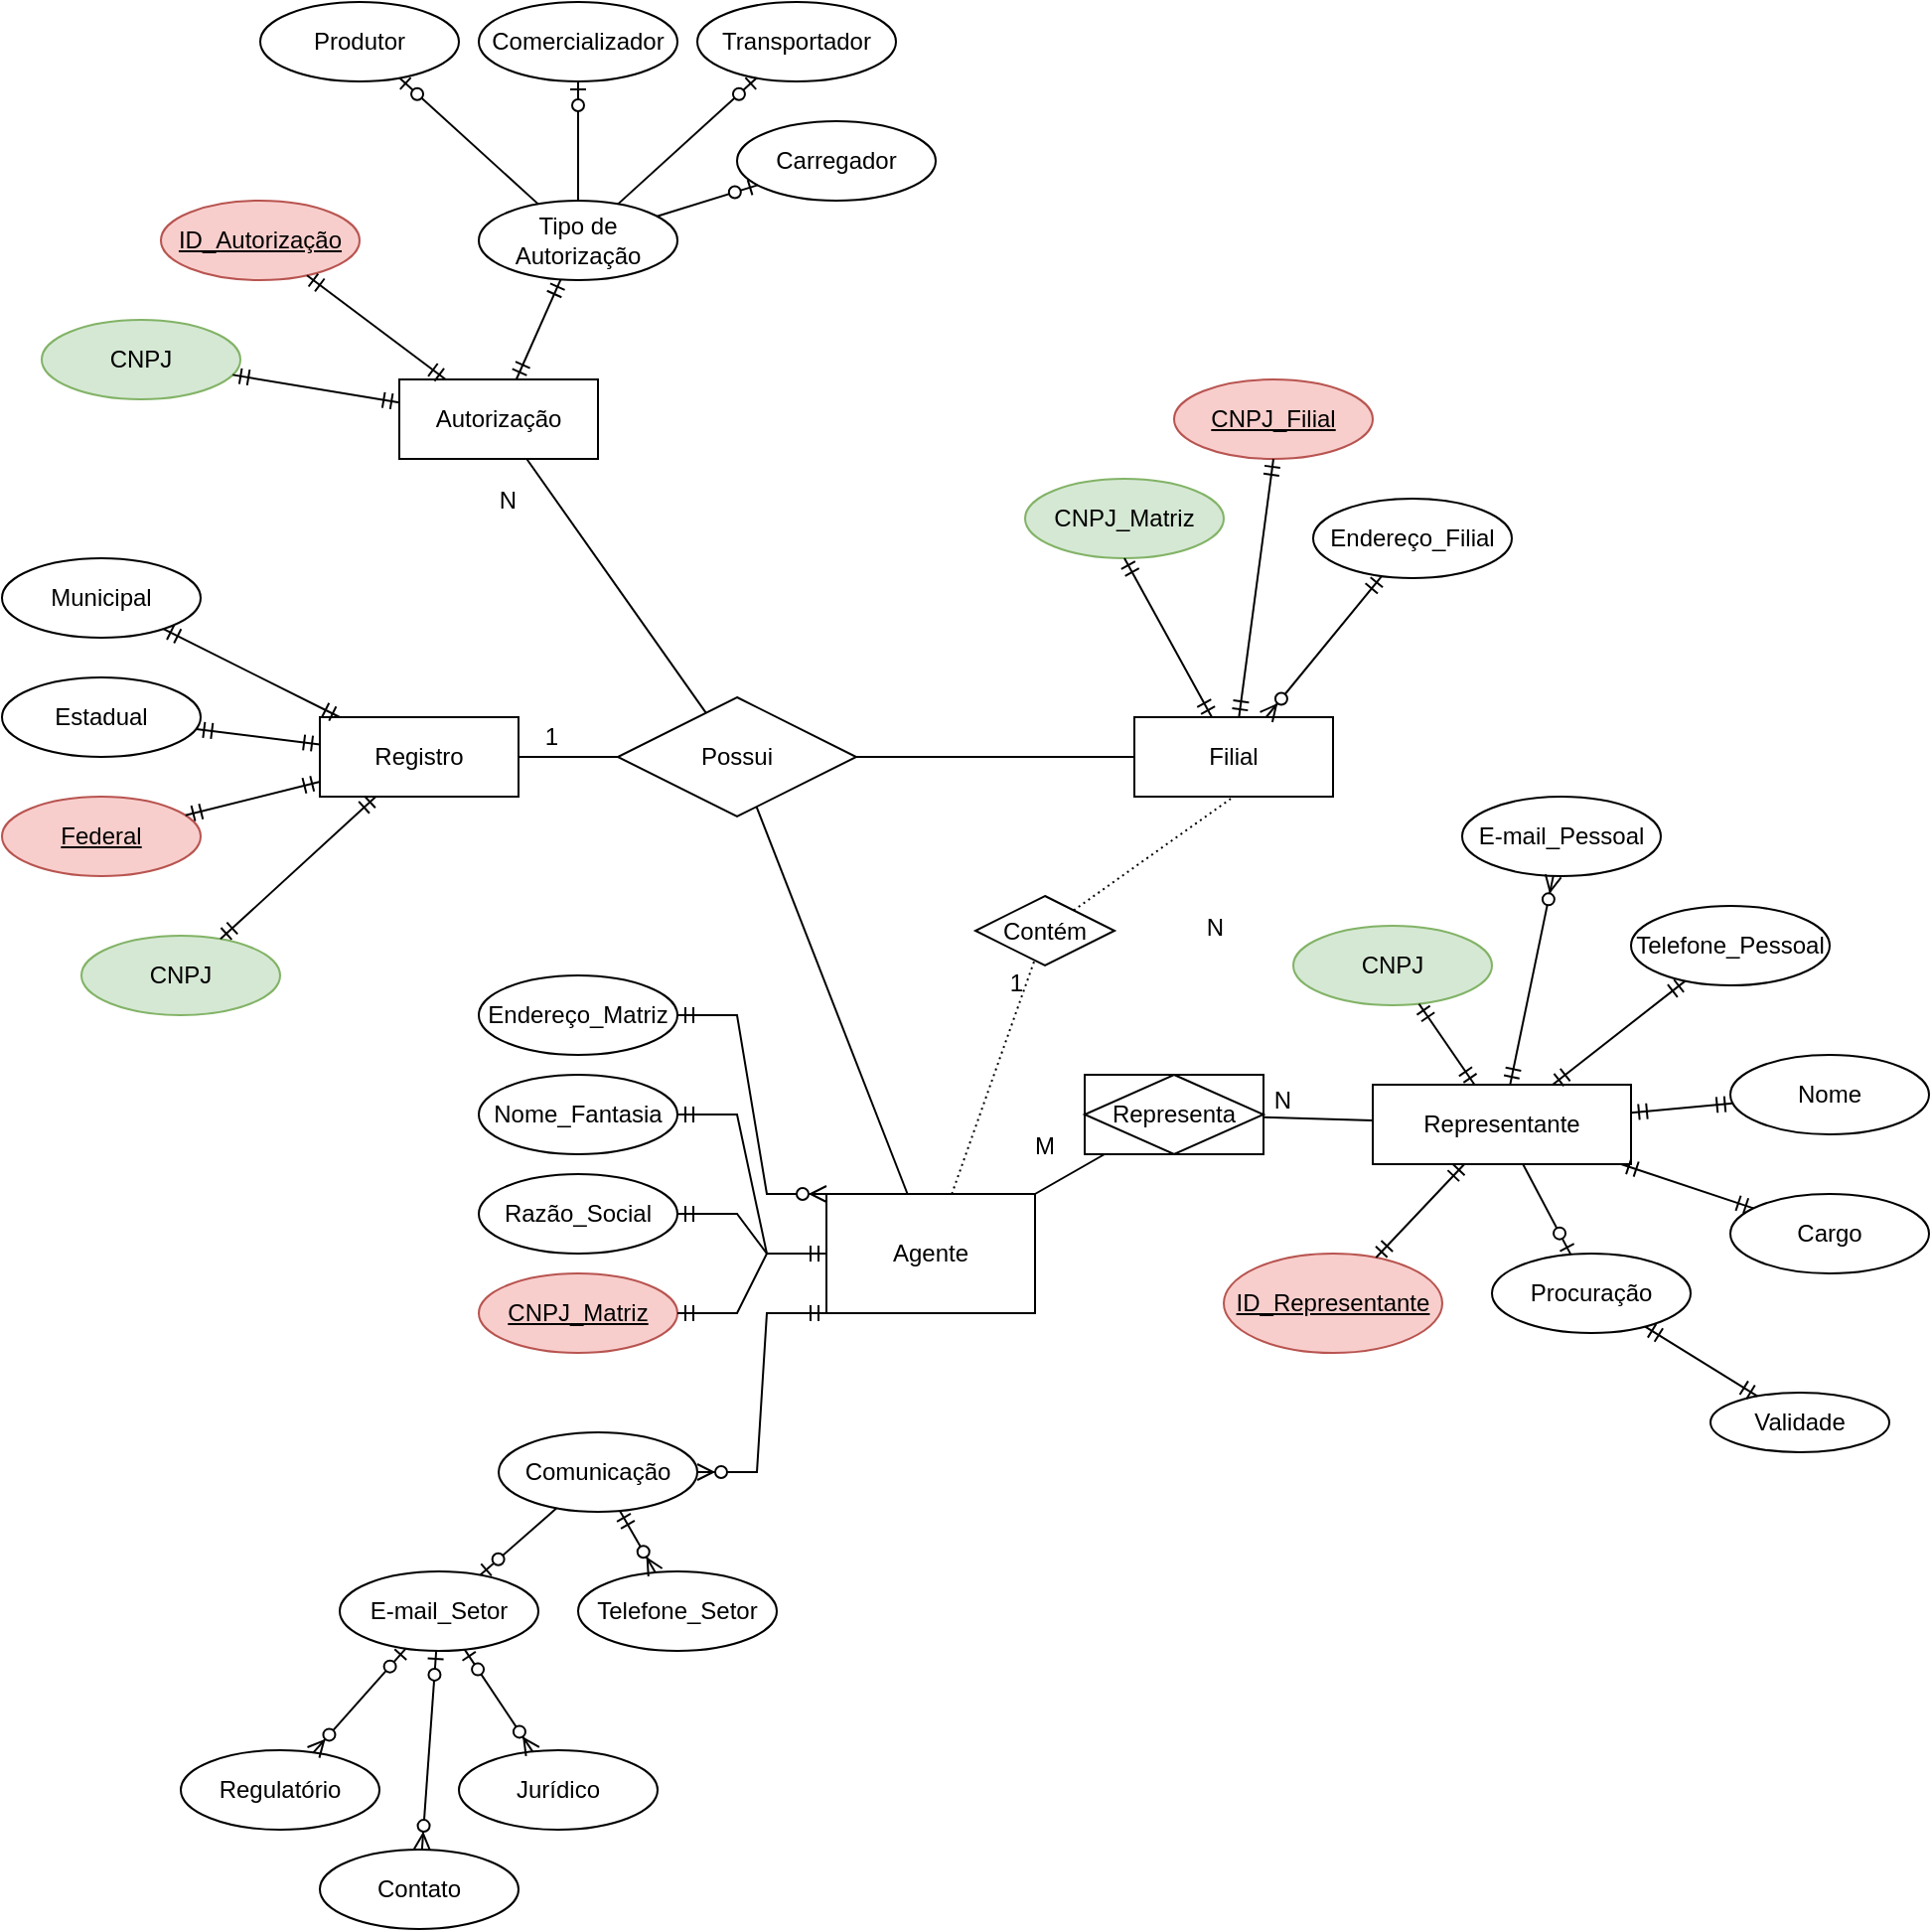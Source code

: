 <mxfile version="17.4.1" type="github">
  <diagram id="ur7IZuqoX-rUSIcCa9Om" name="Page-1">
    <mxGraphModel dx="1249" dy="669" grid="1" gridSize="10" guides="1" tooltips="1" connect="1" arrows="1" fold="1" page="1" pageScale="1" pageWidth="1169" pageHeight="1654" math="0" shadow="0">
      <root>
        <mxCell id="0" />
        <mxCell id="1" parent="0" />
        <mxCell id="HAqWKhdZ4ZWkqPBJDIEz-1" value="Telefone_Setor" style="ellipse;whiteSpace=wrap;html=1;align=center;" parent="1" vertex="1">
          <mxGeometry x="330" y="810" width="100" height="40" as="geometry" />
        </mxCell>
        <mxCell id="HAqWKhdZ4ZWkqPBJDIEz-2" value="E-mail_Setor" style="ellipse;whiteSpace=wrap;html=1;align=center;" parent="1" vertex="1">
          <mxGeometry x="210" y="810" width="100" height="40" as="geometry" />
        </mxCell>
        <mxCell id="HAqWKhdZ4ZWkqPBJDIEz-3" value="Nome_Fantasia" style="ellipse;whiteSpace=wrap;html=1;align=center;" parent="1" vertex="1">
          <mxGeometry x="280" y="560" width="100" height="40" as="geometry" />
        </mxCell>
        <mxCell id="HAqWKhdZ4ZWkqPBJDIEz-4" value="Razão_Social" style="ellipse;whiteSpace=wrap;html=1;align=center;" parent="1" vertex="1">
          <mxGeometry x="280" y="610" width="100" height="40" as="geometry" />
        </mxCell>
        <mxCell id="HAqWKhdZ4ZWkqPBJDIEz-5" value="Endereço_Matriz" style="ellipse;whiteSpace=wrap;html=1;align=center;" parent="1" vertex="1">
          <mxGeometry x="280" y="510" width="100" height="40" as="geometry" />
        </mxCell>
        <mxCell id="HAqWKhdZ4ZWkqPBJDIEz-6" value="Comunicação" style="ellipse;whiteSpace=wrap;html=1;align=center;" parent="1" vertex="1">
          <mxGeometry x="290" y="740" width="100" height="40" as="geometry" />
        </mxCell>
        <mxCell id="HAqWKhdZ4ZWkqPBJDIEz-7" value="CNPJ_Matriz" style="ellipse;whiteSpace=wrap;html=1;align=center;fontStyle=4;fillColor=#f8cecc;strokeColor=#b85450;" parent="1" vertex="1">
          <mxGeometry x="280" y="660" width="100" height="40" as="geometry" />
        </mxCell>
        <mxCell id="HAqWKhdZ4ZWkqPBJDIEz-8" value="Agente" style="whiteSpace=wrap;html=1;align=center;" parent="1" vertex="1">
          <mxGeometry x="455" y="620" width="105" height="60" as="geometry" />
        </mxCell>
        <mxCell id="HAqWKhdZ4ZWkqPBJDIEz-9" value="" style="edgeStyle=entityRelationEdgeStyle;fontSize=12;html=1;endArrow=ERzeroToMany;startArrow=ERmandOne;rounded=0;exitX=0;exitY=1;exitDx=0;exitDy=0;" parent="1" source="HAqWKhdZ4ZWkqPBJDIEz-8" target="HAqWKhdZ4ZWkqPBJDIEz-6" edge="1">
          <mxGeometry width="100" height="100" relative="1" as="geometry">
            <mxPoint x="580" y="640" as="sourcePoint" />
            <mxPoint x="680" y="540" as="targetPoint" />
          </mxGeometry>
        </mxCell>
        <mxCell id="HAqWKhdZ4ZWkqPBJDIEz-11" value="" style="edgeStyle=entityRelationEdgeStyle;fontSize=12;html=1;endArrow=ERmandOne;startArrow=ERmandOne;rounded=0;entryX=0;entryY=0.5;entryDx=0;entryDy=0;" parent="1" source="HAqWKhdZ4ZWkqPBJDIEz-7" target="HAqWKhdZ4ZWkqPBJDIEz-8" edge="1">
          <mxGeometry width="100" height="100" relative="1" as="geometry">
            <mxPoint x="580" y="740" as="sourcePoint" />
            <mxPoint x="680" y="640" as="targetPoint" />
          </mxGeometry>
        </mxCell>
        <mxCell id="HAqWKhdZ4ZWkqPBJDIEz-12" value="" style="edgeStyle=entityRelationEdgeStyle;fontSize=12;html=1;endArrow=ERmandOne;startArrow=ERmandOne;rounded=0;" parent="1" source="HAqWKhdZ4ZWkqPBJDIEz-4" target="HAqWKhdZ4ZWkqPBJDIEz-8" edge="1">
          <mxGeometry width="100" height="100" relative="1" as="geometry">
            <mxPoint x="580" y="740" as="sourcePoint" />
            <mxPoint x="680" y="640" as="targetPoint" />
          </mxGeometry>
        </mxCell>
        <mxCell id="HAqWKhdZ4ZWkqPBJDIEz-13" value="" style="edgeStyle=entityRelationEdgeStyle;fontSize=12;html=1;endArrow=ERmandOne;startArrow=ERmandOne;rounded=0;entryX=0;entryY=0.5;entryDx=0;entryDy=0;" parent="1" source="HAqWKhdZ4ZWkqPBJDIEz-3" target="HAqWKhdZ4ZWkqPBJDIEz-8" edge="1">
          <mxGeometry width="100" height="100" relative="1" as="geometry">
            <mxPoint x="580" y="740" as="sourcePoint" />
            <mxPoint x="680" y="640" as="targetPoint" />
          </mxGeometry>
        </mxCell>
        <mxCell id="HAqWKhdZ4ZWkqPBJDIEz-15" value="" style="edgeStyle=entityRelationEdgeStyle;fontSize=12;html=1;endArrow=ERzeroToMany;startArrow=ERmandOne;rounded=0;entryX=0;entryY=0;entryDx=0;entryDy=0;" parent="1" source="HAqWKhdZ4ZWkqPBJDIEz-5" target="HAqWKhdZ4ZWkqPBJDIEz-8" edge="1">
          <mxGeometry width="100" height="100" relative="1" as="geometry">
            <mxPoint x="580" y="740" as="sourcePoint" />
            <mxPoint x="680" y="640" as="targetPoint" />
          </mxGeometry>
        </mxCell>
        <mxCell id="HAqWKhdZ4ZWkqPBJDIEz-17" value="" style="fontSize=12;html=1;endArrow=ERzeroToMany;startArrow=ERmandOne;rounded=0;" parent="1" source="HAqWKhdZ4ZWkqPBJDIEz-6" target="HAqWKhdZ4ZWkqPBJDIEz-1" edge="1">
          <mxGeometry width="100" height="100" relative="1" as="geometry">
            <mxPoint x="326.519" y="759.259" as="sourcePoint" />
            <mxPoint x="283.481" y="820.741" as="targetPoint" />
            <Array as="points" />
          </mxGeometry>
        </mxCell>
        <mxCell id="HAqWKhdZ4ZWkqPBJDIEz-18" value="Regulatório" style="ellipse;whiteSpace=wrap;html=1;align=center;" parent="1" vertex="1">
          <mxGeometry x="130" y="900" width="100" height="40" as="geometry" />
        </mxCell>
        <mxCell id="HAqWKhdZ4ZWkqPBJDIEz-19" value="Contato" style="ellipse;whiteSpace=wrap;html=1;align=center;" parent="1" vertex="1">
          <mxGeometry x="200" y="950" width="100" height="40" as="geometry" />
        </mxCell>
        <mxCell id="HAqWKhdZ4ZWkqPBJDIEz-20" value="Jurídico" style="ellipse;whiteSpace=wrap;html=1;align=center;" parent="1" vertex="1">
          <mxGeometry x="270" y="900" width="100" height="40" as="geometry" />
        </mxCell>
        <mxCell id="HAqWKhdZ4ZWkqPBJDIEz-21" value="" style="fontSize=12;html=1;endArrow=ERzeroToMany;startArrow=ERzeroToOne;rounded=0;" parent="1" source="HAqWKhdZ4ZWkqPBJDIEz-2" target="HAqWKhdZ4ZWkqPBJDIEz-18" edge="1">
          <mxGeometry width="100" height="100" relative="1" as="geometry">
            <mxPoint x="60" y="1090" as="sourcePoint" />
            <mxPoint x="160" y="990" as="targetPoint" />
          </mxGeometry>
        </mxCell>
        <mxCell id="HAqWKhdZ4ZWkqPBJDIEz-23" value="" style="fontSize=12;html=1;endArrow=ERzeroToOne;endFill=1;rounded=0;" parent="1" source="HAqWKhdZ4ZWkqPBJDIEz-6" target="HAqWKhdZ4ZWkqPBJDIEz-2" edge="1">
          <mxGeometry width="100" height="100" relative="1" as="geometry">
            <mxPoint x="580" y="840" as="sourcePoint" />
            <mxPoint x="680" y="740" as="targetPoint" />
          </mxGeometry>
        </mxCell>
        <mxCell id="HAqWKhdZ4ZWkqPBJDIEz-24" value="" style="fontSize=12;html=1;endArrow=ERzeroToMany;startArrow=ERzeroToOne;rounded=0;" parent="1" source="HAqWKhdZ4ZWkqPBJDIEz-2" target="HAqWKhdZ4ZWkqPBJDIEz-20" edge="1">
          <mxGeometry width="100" height="100" relative="1" as="geometry">
            <mxPoint x="580" y="840" as="sourcePoint" />
            <mxPoint x="680" y="740" as="targetPoint" />
          </mxGeometry>
        </mxCell>
        <mxCell id="HAqWKhdZ4ZWkqPBJDIEz-26" value="" style="fontSize=12;html=1;endArrow=ERzeroToMany;startArrow=ERzeroToOne;rounded=0;" parent="1" source="HAqWKhdZ4ZWkqPBJDIEz-2" target="HAqWKhdZ4ZWkqPBJDIEz-19" edge="1">
          <mxGeometry width="100" height="100" relative="1" as="geometry">
            <mxPoint x="580" y="840" as="sourcePoint" />
            <mxPoint x="390" y="1060" as="targetPoint" />
          </mxGeometry>
        </mxCell>
        <mxCell id="HAqWKhdZ4ZWkqPBJDIEz-27" value="Filial" style="whiteSpace=wrap;html=1;align=center;" parent="1" vertex="1">
          <mxGeometry x="610" y="380" width="100" height="40" as="geometry" />
        </mxCell>
        <mxCell id="HAqWKhdZ4ZWkqPBJDIEz-28" value="Contém" style="shape=rhombus;perimeter=rhombusPerimeter;whiteSpace=wrap;html=1;align=center;" parent="1" vertex="1">
          <mxGeometry x="530" y="470" width="70" height="35" as="geometry" />
        </mxCell>
        <mxCell id="HAqWKhdZ4ZWkqPBJDIEz-32" value="CNPJ_Matriz" style="ellipse;whiteSpace=wrap;html=1;align=center;fillColor=#d5e8d4;strokeColor=#82b366;" parent="1" vertex="1">
          <mxGeometry x="555" y="260" width="100" height="40" as="geometry" />
        </mxCell>
        <mxCell id="HAqWKhdZ4ZWkqPBJDIEz-33" value="CNPJ_Filial" style="ellipse;whiteSpace=wrap;html=1;align=center;fontStyle=4;fillColor=#f8cecc;strokeColor=#b85450;" parent="1" vertex="1">
          <mxGeometry x="630" y="210" width="100" height="40" as="geometry" />
        </mxCell>
        <mxCell id="HAqWKhdZ4ZWkqPBJDIEz-34" value="Endereço_Filial" style="ellipse;whiteSpace=wrap;html=1;align=center;" parent="1" vertex="1">
          <mxGeometry x="700" y="270" width="100" height="40" as="geometry" />
        </mxCell>
        <mxCell id="HAqWKhdZ4ZWkqPBJDIEz-35" value="Autorização" style="whiteSpace=wrap;html=1;align=center;" parent="1" vertex="1">
          <mxGeometry x="240" y="210" width="100" height="40" as="geometry" />
        </mxCell>
        <mxCell id="HAqWKhdZ4ZWkqPBJDIEz-36" value="Registro" style="whiteSpace=wrap;html=1;align=center;" parent="1" vertex="1">
          <mxGeometry x="200" y="380" width="100" height="40" as="geometry" />
        </mxCell>
        <mxCell id="HAqWKhdZ4ZWkqPBJDIEz-38" value="" style="fontSize=12;html=1;endArrow=ERmandOne;startArrow=ERmandOne;rounded=0;entryX=0.5;entryY=1;entryDx=0;entryDy=0;" parent="1" source="HAqWKhdZ4ZWkqPBJDIEz-27" target="HAqWKhdZ4ZWkqPBJDIEz-32" edge="1">
          <mxGeometry width="100" height="100" relative="1" as="geometry">
            <mxPoint x="580" y="440" as="sourcePoint" />
            <mxPoint x="680" y="340" as="targetPoint" />
          </mxGeometry>
        </mxCell>
        <mxCell id="HAqWKhdZ4ZWkqPBJDIEz-39" value="" style="fontSize=12;html=1;endArrow=ERmandOne;startArrow=ERmandOne;rounded=0;entryX=0.5;entryY=1;entryDx=0;entryDy=0;" parent="1" source="HAqWKhdZ4ZWkqPBJDIEz-27" target="HAqWKhdZ4ZWkqPBJDIEz-33" edge="1">
          <mxGeometry width="100" height="100" relative="1" as="geometry">
            <mxPoint x="580" y="440" as="sourcePoint" />
            <mxPoint x="680" y="340" as="targetPoint" />
          </mxGeometry>
        </mxCell>
        <mxCell id="HAqWKhdZ4ZWkqPBJDIEz-41" value="" style="fontSize=12;html=1;endArrow=ERzeroToMany;startArrow=ERmandOne;rounded=0;" parent="1" source="HAqWKhdZ4ZWkqPBJDIEz-34" target="HAqWKhdZ4ZWkqPBJDIEz-27" edge="1">
          <mxGeometry width="100" height="100" relative="1" as="geometry">
            <mxPoint x="570" y="440" as="sourcePoint" />
            <mxPoint x="670" y="340" as="targetPoint" />
          </mxGeometry>
        </mxCell>
        <mxCell id="HAqWKhdZ4ZWkqPBJDIEz-42" value="Representante" style="whiteSpace=wrap;html=1;align=center;" parent="1" vertex="1">
          <mxGeometry x="730" y="565" width="130" height="40" as="geometry" />
        </mxCell>
        <mxCell id="HAqWKhdZ4ZWkqPBJDIEz-43" value="CNPJ" style="ellipse;whiteSpace=wrap;html=1;align=center;fillColor=#d5e8d4;strokeColor=#82b366;" parent="1" vertex="1">
          <mxGeometry x="690" y="485" width="100" height="40" as="geometry" />
        </mxCell>
        <mxCell id="HAqWKhdZ4ZWkqPBJDIEz-44" value="E-mail_Pessoal" style="ellipse;whiteSpace=wrap;html=1;align=center;" parent="1" vertex="1">
          <mxGeometry x="775" y="420" width="100" height="40" as="geometry" />
        </mxCell>
        <mxCell id="HAqWKhdZ4ZWkqPBJDIEz-45" value="Nome" style="ellipse;whiteSpace=wrap;html=1;align=center;" parent="1" vertex="1">
          <mxGeometry x="910" y="550" width="100" height="40" as="geometry" />
        </mxCell>
        <mxCell id="HAqWKhdZ4ZWkqPBJDIEz-46" value="Cargo" style="ellipse;whiteSpace=wrap;html=1;align=center;" parent="1" vertex="1">
          <mxGeometry x="910" y="620" width="100" height="40" as="geometry" />
        </mxCell>
        <mxCell id="HAqWKhdZ4ZWkqPBJDIEz-54" value="" style="fontSize=12;html=1;endArrow=ERmandOne;startArrow=ERmandOne;rounded=0;" parent="1" source="HAqWKhdZ4ZWkqPBJDIEz-42" target="HAqWKhdZ4ZWkqPBJDIEz-43" edge="1">
          <mxGeometry width="100" height="100" relative="1" as="geometry">
            <mxPoint x="580" y="740" as="sourcePoint" />
            <mxPoint x="680" y="640" as="targetPoint" />
          </mxGeometry>
        </mxCell>
        <mxCell id="HAqWKhdZ4ZWkqPBJDIEz-56" value="" style="fontSize=12;html=1;endArrow=ERzeroToMany;startArrow=ERmandOne;rounded=0;" parent="1" source="HAqWKhdZ4ZWkqPBJDIEz-42" target="HAqWKhdZ4ZWkqPBJDIEz-44" edge="1">
          <mxGeometry width="100" height="100" relative="1" as="geometry">
            <mxPoint x="580" y="740" as="sourcePoint" />
            <mxPoint x="680" y="640" as="targetPoint" />
          </mxGeometry>
        </mxCell>
        <mxCell id="HAqWKhdZ4ZWkqPBJDIEz-57" value="" style="fontSize=12;html=1;endArrow=ERmandOne;startArrow=ERmandOne;rounded=0;" parent="1" source="HAqWKhdZ4ZWkqPBJDIEz-42" target="HAqWKhdZ4ZWkqPBJDIEz-45" edge="1">
          <mxGeometry width="100" height="100" relative="1" as="geometry">
            <mxPoint x="580" y="740" as="sourcePoint" />
            <mxPoint x="680" y="640" as="targetPoint" />
          </mxGeometry>
        </mxCell>
        <mxCell id="HAqWKhdZ4ZWkqPBJDIEz-58" value="" style="fontSize=12;html=1;endArrow=ERmandOne;startArrow=ERmandOne;rounded=0;" parent="1" source="HAqWKhdZ4ZWkqPBJDIEz-42" target="HAqWKhdZ4ZWkqPBJDIEz-46" edge="1">
          <mxGeometry width="100" height="100" relative="1" as="geometry">
            <mxPoint x="580" y="740" as="sourcePoint" />
            <mxPoint x="680" y="640" as="targetPoint" />
          </mxGeometry>
        </mxCell>
        <mxCell id="HAqWKhdZ4ZWkqPBJDIEz-59" value="Validade" style="ellipse;whiteSpace=wrap;html=1;align=center;" parent="1" vertex="1">
          <mxGeometry x="900" y="720" width="90" height="30" as="geometry" />
        </mxCell>
        <mxCell id="HAqWKhdZ4ZWkqPBJDIEz-60" value="" style="fontSize=12;html=1;endArrow=ERmandOne;startArrow=ERmandOne;rounded=0;" parent="1" source="HAqWKhdZ4ZWkqPBJDIEz-59" target="P627tCivwq2NR-UUz_ly-27" edge="1">
          <mxGeometry width="100" height="100" relative="1" as="geometry">
            <mxPoint x="580" y="640" as="sourcePoint" />
            <mxPoint x="680" y="540" as="targetPoint" />
          </mxGeometry>
        </mxCell>
        <mxCell id="HAqWKhdZ4ZWkqPBJDIEz-61" value="" style="endArrow=none;html=1;rounded=0;dashed=1;dashPattern=1 2;" parent="1" source="HAqWKhdZ4ZWkqPBJDIEz-8" target="HAqWKhdZ4ZWkqPBJDIEz-28" edge="1">
          <mxGeometry relative="1" as="geometry">
            <mxPoint x="550" y="590" as="sourcePoint" />
            <mxPoint x="710" y="590" as="targetPoint" />
          </mxGeometry>
        </mxCell>
        <mxCell id="HAqWKhdZ4ZWkqPBJDIEz-62" value="1" style="resizable=0;html=1;align=right;verticalAlign=bottom;" parent="HAqWKhdZ4ZWkqPBJDIEz-61" connectable="0" vertex="1">
          <mxGeometry x="1" relative="1" as="geometry">
            <mxPoint x="-5" y="20" as="offset" />
          </mxGeometry>
        </mxCell>
        <mxCell id="HAqWKhdZ4ZWkqPBJDIEz-63" value="" style="endArrow=none;html=1;rounded=0;dashed=1;dashPattern=1 2;entryX=0.5;entryY=1;entryDx=0;entryDy=0;" parent="1" source="HAqWKhdZ4ZWkqPBJDIEz-28" target="HAqWKhdZ4ZWkqPBJDIEz-27" edge="1">
          <mxGeometry relative="1" as="geometry">
            <mxPoint x="550" y="590" as="sourcePoint" />
            <mxPoint x="710" y="590" as="targetPoint" />
          </mxGeometry>
        </mxCell>
        <mxCell id="HAqWKhdZ4ZWkqPBJDIEz-64" value="N" style="resizable=0;html=1;align=right;verticalAlign=bottom;" parent="HAqWKhdZ4ZWkqPBJDIEz-63" connectable="0" vertex="1">
          <mxGeometry x="1" relative="1" as="geometry">
            <mxPoint x="-5" y="75" as="offset" />
          </mxGeometry>
        </mxCell>
        <mxCell id="HAqWKhdZ4ZWkqPBJDIEz-65" value="" style="endArrow=none;html=1;rounded=0;" parent="1" source="HAqWKhdZ4ZWkqPBJDIEz-8" target="HAqWKhdZ4ZWkqPBJDIEz-69" edge="1">
          <mxGeometry relative="1" as="geometry">
            <mxPoint x="550" y="590" as="sourcePoint" />
            <mxPoint x="621.88" y="598.205" as="targetPoint" />
          </mxGeometry>
        </mxCell>
        <mxCell id="HAqWKhdZ4ZWkqPBJDIEz-66" value="M" style="resizable=0;html=1;align=right;verticalAlign=bottom;" parent="HAqWKhdZ4ZWkqPBJDIEz-65" connectable="0" vertex="1">
          <mxGeometry x="1" relative="1" as="geometry">
            <mxPoint x="-25" y="5" as="offset" />
          </mxGeometry>
        </mxCell>
        <mxCell id="HAqWKhdZ4ZWkqPBJDIEz-67" value="" style="endArrow=none;html=1;rounded=0;" parent="1" source="HAqWKhdZ4ZWkqPBJDIEz-69" target="HAqWKhdZ4ZWkqPBJDIEz-42" edge="1">
          <mxGeometry relative="1" as="geometry">
            <mxPoint x="676.832" y="588.812" as="sourcePoint" />
            <mxPoint x="710" y="590" as="targetPoint" />
          </mxGeometry>
        </mxCell>
        <mxCell id="HAqWKhdZ4ZWkqPBJDIEz-68" value="N" style="resizable=0;html=1;align=right;verticalAlign=bottom;" parent="HAqWKhdZ4ZWkqPBJDIEz-67" connectable="0" vertex="1">
          <mxGeometry x="1" relative="1" as="geometry">
            <mxPoint x="-40" y="-2" as="offset" />
          </mxGeometry>
        </mxCell>
        <mxCell id="HAqWKhdZ4ZWkqPBJDIEz-69" value="Representa" style="shape=associativeEntity;whiteSpace=wrap;html=1;align=center;" parent="1" vertex="1">
          <mxGeometry x="585" y="560" width="90" height="40" as="geometry" />
        </mxCell>
        <mxCell id="HAqWKhdZ4ZWkqPBJDIEz-86" value="Telefone_Pessoal" style="ellipse;whiteSpace=wrap;html=1;align=center;" parent="1" vertex="1">
          <mxGeometry x="860" y="475" width="100" height="40" as="geometry" />
        </mxCell>
        <mxCell id="HAqWKhdZ4ZWkqPBJDIEz-87" value="" style="fontSize=12;html=1;endArrow=ERmandOne;startArrow=ERmandOne;rounded=0;" parent="1" source="HAqWKhdZ4ZWkqPBJDIEz-42" target="HAqWKhdZ4ZWkqPBJDIEz-86" edge="1">
          <mxGeometry width="100" height="100" relative="1" as="geometry">
            <mxPoint x="870" y="620" as="sourcePoint" />
            <mxPoint x="931.589" y="637.196" as="targetPoint" />
          </mxGeometry>
        </mxCell>
        <mxCell id="P627tCivwq2NR-UUz_ly-1" value="Possui" style="shape=rhombus;perimeter=rhombusPerimeter;whiteSpace=wrap;html=1;align=center;" parent="1" vertex="1">
          <mxGeometry x="350" y="370" width="120" height="60" as="geometry" />
        </mxCell>
        <mxCell id="P627tCivwq2NR-UUz_ly-2" value="" style="endArrow=none;html=1;rounded=0;" parent="1" source="P627tCivwq2NR-UUz_ly-1" target="HAqWKhdZ4ZWkqPBJDIEz-8" edge="1">
          <mxGeometry relative="1" as="geometry">
            <mxPoint x="500" y="540" as="sourcePoint" />
            <mxPoint x="660" y="540" as="targetPoint" />
          </mxGeometry>
        </mxCell>
        <mxCell id="P627tCivwq2NR-UUz_ly-4" value="" style="endArrow=none;html=1;rounded=0;" parent="1" source="P627tCivwq2NR-UUz_ly-1" target="HAqWKhdZ4ZWkqPBJDIEz-27" edge="1">
          <mxGeometry relative="1" as="geometry">
            <mxPoint x="500" y="540" as="sourcePoint" />
            <mxPoint x="660" y="540" as="targetPoint" />
          </mxGeometry>
        </mxCell>
        <mxCell id="P627tCivwq2NR-UUz_ly-5" value="" style="endArrow=none;html=1;rounded=0;" parent="1" source="P627tCivwq2NR-UUz_ly-1" target="HAqWKhdZ4ZWkqPBJDIEz-35" edge="1">
          <mxGeometry relative="1" as="geometry">
            <mxPoint x="500" y="340" as="sourcePoint" />
            <mxPoint x="660" y="340" as="targetPoint" />
          </mxGeometry>
        </mxCell>
        <mxCell id="P627tCivwq2NR-UUz_ly-6" value="N" style="resizable=0;html=1;align=right;verticalAlign=bottom;" parent="P627tCivwq2NR-UUz_ly-5" connectable="0" vertex="1">
          <mxGeometry x="1" relative="1" as="geometry">
            <mxPoint x="-5" y="30" as="offset" />
          </mxGeometry>
        </mxCell>
        <mxCell id="P627tCivwq2NR-UUz_ly-7" value="" style="endArrow=none;html=1;rounded=0;" parent="1" source="P627tCivwq2NR-UUz_ly-1" target="HAqWKhdZ4ZWkqPBJDIEz-36" edge="1">
          <mxGeometry relative="1" as="geometry">
            <mxPoint x="500" y="440" as="sourcePoint" />
            <mxPoint x="660" y="440" as="targetPoint" />
          </mxGeometry>
        </mxCell>
        <mxCell id="P627tCivwq2NR-UUz_ly-8" value="1" style="resizable=0;html=1;align=right;verticalAlign=bottom;" parent="P627tCivwq2NR-UUz_ly-7" connectable="0" vertex="1">
          <mxGeometry x="1" relative="1" as="geometry">
            <mxPoint x="20" y="-2" as="offset" />
          </mxGeometry>
        </mxCell>
        <mxCell id="P627tCivwq2NR-UUz_ly-9" value="Estadual" style="ellipse;whiteSpace=wrap;html=1;align=center;" parent="1" vertex="1">
          <mxGeometry x="40" y="360" width="100" height="40" as="geometry" />
        </mxCell>
        <mxCell id="P627tCivwq2NR-UUz_ly-10" value="ID_Autorização" style="ellipse;whiteSpace=wrap;html=1;align=center;fontStyle=4;fillColor=#f8cecc;strokeColor=#b85450;" parent="1" vertex="1">
          <mxGeometry x="120" y="120" width="100" height="40" as="geometry" />
        </mxCell>
        <mxCell id="P627tCivwq2NR-UUz_ly-11" value="Tipo de Autorização" style="ellipse;whiteSpace=wrap;html=1;align=center;" parent="1" vertex="1">
          <mxGeometry x="280" y="120" width="100" height="40" as="geometry" />
        </mxCell>
        <mxCell id="P627tCivwq2NR-UUz_ly-12" value="Produtor" style="ellipse;whiteSpace=wrap;html=1;align=center;" parent="1" vertex="1">
          <mxGeometry x="170" y="20" width="100" height="40" as="geometry" />
        </mxCell>
        <mxCell id="P627tCivwq2NR-UUz_ly-13" value="Comercializador" style="ellipse;whiteSpace=wrap;html=1;align=center;" parent="1" vertex="1">
          <mxGeometry x="280" y="20" width="100" height="40" as="geometry" />
        </mxCell>
        <mxCell id="P627tCivwq2NR-UUz_ly-14" value="Transportador" style="ellipse;whiteSpace=wrap;html=1;align=center;" parent="1" vertex="1">
          <mxGeometry x="390" y="20" width="100" height="40" as="geometry" />
        </mxCell>
        <mxCell id="P627tCivwq2NR-UUz_ly-15" value="Carregador" style="ellipse;whiteSpace=wrap;html=1;align=center;" parent="1" vertex="1">
          <mxGeometry x="410" y="80" width="100" height="40" as="geometry" />
        </mxCell>
        <mxCell id="P627tCivwq2NR-UUz_ly-16" value="" style="fontSize=12;html=1;endArrow=ERmandOne;startArrow=ERmandOne;rounded=0;" parent="1" source="HAqWKhdZ4ZWkqPBJDIEz-35" target="P627tCivwq2NR-UUz_ly-10" edge="1">
          <mxGeometry width="100" height="100" relative="1" as="geometry">
            <mxPoint x="230" y="290" as="sourcePoint" />
            <mxPoint x="330" y="190" as="targetPoint" />
          </mxGeometry>
        </mxCell>
        <mxCell id="P627tCivwq2NR-UUz_ly-17" value="Municipal" style="ellipse;whiteSpace=wrap;html=1;align=center;" parent="1" vertex="1">
          <mxGeometry x="40" y="300" width="100" height="40" as="geometry" />
        </mxCell>
        <mxCell id="P627tCivwq2NR-UUz_ly-18" value="Federal" style="ellipse;whiteSpace=wrap;html=1;align=center;fontStyle=4;fillColor=#f8cecc;strokeColor=#b85450;" parent="1" vertex="1">
          <mxGeometry x="40" y="420" width="100" height="40" as="geometry" />
        </mxCell>
        <mxCell id="P627tCivwq2NR-UUz_ly-19" value="" style="fontSize=12;html=1;endArrow=ERmandOne;startArrow=ERmandOne;rounded=0;" parent="1" source="HAqWKhdZ4ZWkqPBJDIEz-36" target="P627tCivwq2NR-UUz_ly-17" edge="1">
          <mxGeometry width="100" height="100" relative="1" as="geometry">
            <mxPoint x="360" y="290" as="sourcePoint" />
            <mxPoint x="460" y="190" as="targetPoint" />
          </mxGeometry>
        </mxCell>
        <mxCell id="P627tCivwq2NR-UUz_ly-20" value="" style="fontSize=12;html=1;endArrow=ERmandOne;startArrow=ERmandOne;rounded=0;" parent="1" source="HAqWKhdZ4ZWkqPBJDIEz-36" target="P627tCivwq2NR-UUz_ly-9" edge="1">
          <mxGeometry width="100" height="100" relative="1" as="geometry">
            <mxPoint x="140" y="390" as="sourcePoint" />
            <mxPoint x="181.43" y="348.57" as="targetPoint" />
          </mxGeometry>
        </mxCell>
        <mxCell id="P627tCivwq2NR-UUz_ly-21" value="" style="fontSize=12;html=1;endArrow=ERmandOne;startArrow=ERmandOne;rounded=0;" parent="1" source="P627tCivwq2NR-UUz_ly-18" target="HAqWKhdZ4ZWkqPBJDIEz-36" edge="1">
          <mxGeometry width="100" height="100" relative="1" as="geometry">
            <mxPoint x="110" y="390" as="sourcePoint" />
            <mxPoint x="89.806" y="349.612" as="targetPoint" />
          </mxGeometry>
        </mxCell>
        <mxCell id="P627tCivwq2NR-UUz_ly-22" value="" style="fontSize=12;html=1;endArrow=ERzeroToOne;endFill=1;rounded=0;" parent="1" source="P627tCivwq2NR-UUz_ly-11" target="P627tCivwq2NR-UUz_ly-12" edge="1">
          <mxGeometry width="100" height="100" relative="1" as="geometry">
            <mxPoint x="360" y="290" as="sourcePoint" />
            <mxPoint x="460" y="190" as="targetPoint" />
          </mxGeometry>
        </mxCell>
        <mxCell id="P627tCivwq2NR-UUz_ly-23" value="" style="fontSize=12;html=1;endArrow=ERzeroToOne;endFill=1;rounded=0;" parent="1" source="P627tCivwq2NR-UUz_ly-11" target="P627tCivwq2NR-UUz_ly-13" edge="1">
          <mxGeometry width="100" height="100" relative="1" as="geometry">
            <mxPoint x="319.882" y="131.69" as="sourcePoint" />
            <mxPoint x="250.137" y="68.306" as="targetPoint" />
          </mxGeometry>
        </mxCell>
        <mxCell id="P627tCivwq2NR-UUz_ly-24" value="" style="fontSize=12;html=1;endArrow=ERzeroToOne;endFill=1;rounded=0;" parent="1" source="P627tCivwq2NR-UUz_ly-11" target="P627tCivwq2NR-UUz_ly-14" edge="1">
          <mxGeometry width="100" height="100" relative="1" as="geometry">
            <mxPoint x="340" y="130" as="sourcePoint" />
            <mxPoint x="340" y="70" as="targetPoint" />
          </mxGeometry>
        </mxCell>
        <mxCell id="P627tCivwq2NR-UUz_ly-25" value="" style="fontSize=12;html=1;endArrow=ERzeroToOne;endFill=1;rounded=0;" parent="1" source="P627tCivwq2NR-UUz_ly-11" target="P627tCivwq2NR-UUz_ly-15" edge="1">
          <mxGeometry width="100" height="100" relative="1" as="geometry">
            <mxPoint x="360.118" y="131.69" as="sourcePoint" />
            <mxPoint x="429.863" y="68.306" as="targetPoint" />
          </mxGeometry>
        </mxCell>
        <mxCell id="P627tCivwq2NR-UUz_ly-26" value="" style="fontSize=12;html=1;endArrow=ERmandOne;startArrow=ERmandOne;rounded=0;" parent="1" source="HAqWKhdZ4ZWkqPBJDIEz-35" target="P627tCivwq2NR-UUz_ly-11" edge="1">
          <mxGeometry width="100" height="100" relative="1" as="geometry">
            <mxPoint x="360" y="290" as="sourcePoint" />
            <mxPoint x="460" y="190" as="targetPoint" />
          </mxGeometry>
        </mxCell>
        <mxCell id="P627tCivwq2NR-UUz_ly-27" value="Procuração" style="ellipse;whiteSpace=wrap;html=1;align=center;" parent="1" vertex="1">
          <mxGeometry x="790" y="650" width="100" height="40" as="geometry" />
        </mxCell>
        <mxCell id="P627tCivwq2NR-UUz_ly-28" value="" style="fontSize=12;html=1;endArrow=ERzeroToOne;endFill=1;rounded=0;" parent="1" source="HAqWKhdZ4ZWkqPBJDIEz-42" target="P627tCivwq2NR-UUz_ly-27" edge="1">
          <mxGeometry width="100" height="100" relative="1" as="geometry">
            <mxPoint x="360" y="740" as="sourcePoint" />
            <mxPoint x="460" y="640" as="targetPoint" />
          </mxGeometry>
        </mxCell>
        <mxCell id="P627tCivwq2NR-UUz_ly-32" value="ID_Representante" style="ellipse;whiteSpace=wrap;html=1;align=center;fontStyle=4;fillColor=#f8cecc;strokeColor=#b85450;" parent="1" vertex="1">
          <mxGeometry x="655" y="650" width="110" height="50" as="geometry" />
        </mxCell>
        <mxCell id="P627tCivwq2NR-UUz_ly-33" value="" style="fontSize=12;html=1;endArrow=ERmandOne;startArrow=ERmandOne;rounded=0;" parent="1" source="P627tCivwq2NR-UUz_ly-32" target="HAqWKhdZ4ZWkqPBJDIEz-42" edge="1">
          <mxGeometry width="100" height="100" relative="1" as="geometry">
            <mxPoint x="600" y="630" as="sourcePoint" />
            <mxPoint x="700" y="530" as="targetPoint" />
          </mxGeometry>
        </mxCell>
        <mxCell id="eVJuw4eLiP8dLdxVabgO-1" value="CNPJ" style="ellipse;whiteSpace=wrap;html=1;align=center;fillColor=#d5e8d4;strokeColor=#82b366;" vertex="1" parent="1">
          <mxGeometry x="80" y="490" width="100" height="40" as="geometry" />
        </mxCell>
        <mxCell id="eVJuw4eLiP8dLdxVabgO-2" value="CNPJ" style="ellipse;whiteSpace=wrap;html=1;align=center;fillColor=#d5e8d4;strokeColor=#82b366;" vertex="1" parent="1">
          <mxGeometry x="60" y="180" width="100" height="40" as="geometry" />
        </mxCell>
        <mxCell id="eVJuw4eLiP8dLdxVabgO-3" value="" style="fontSize=12;html=1;endArrow=ERmandOne;startArrow=ERmandOne;rounded=0;" edge="1" parent="1" source="HAqWKhdZ4ZWkqPBJDIEz-35" target="eVJuw4eLiP8dLdxVabgO-2">
          <mxGeometry width="100" height="100" relative="1" as="geometry">
            <mxPoint x="273.333" y="220" as="sourcePoint" />
            <mxPoint x="203.529" y="167.647" as="targetPoint" />
          </mxGeometry>
        </mxCell>
        <mxCell id="eVJuw4eLiP8dLdxVabgO-4" value="" style="fontSize=12;html=1;endArrow=ERmandOne;startArrow=ERmandOne;rounded=0;" edge="1" parent="1" source="HAqWKhdZ4ZWkqPBJDIEz-36" target="eVJuw4eLiP8dLdxVabgO-1">
          <mxGeometry width="100" height="100" relative="1" as="geometry">
            <mxPoint x="250" y="231.667" as="sourcePoint" />
            <mxPoint x="166.154" y="217.692" as="targetPoint" />
          </mxGeometry>
        </mxCell>
      </root>
    </mxGraphModel>
  </diagram>
</mxfile>
